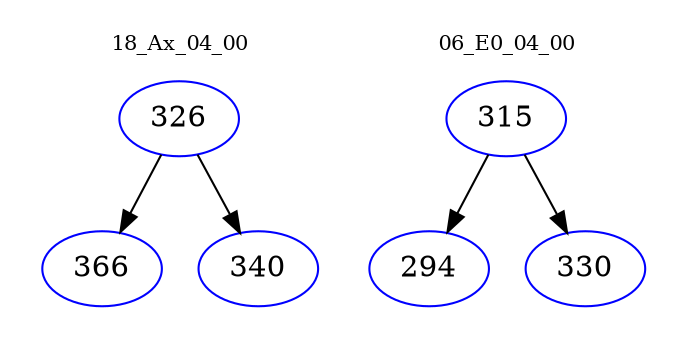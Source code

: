 digraph{
subgraph cluster_0 {
color = white
label = "18_Ax_04_00";
fontsize=10;
T0_326 [label="326", color="blue"]
T0_326 -> T0_366 [color="black"]
T0_366 [label="366", color="blue"]
T0_326 -> T0_340 [color="black"]
T0_340 [label="340", color="blue"]
}
subgraph cluster_1 {
color = white
label = "06_E0_04_00";
fontsize=10;
T1_315 [label="315", color="blue"]
T1_315 -> T1_294 [color="black"]
T1_294 [label="294", color="blue"]
T1_315 -> T1_330 [color="black"]
T1_330 [label="330", color="blue"]
}
}
